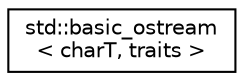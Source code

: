 digraph "Graphical Class Hierarchy"
{
 // LATEX_PDF_SIZE
  edge [fontname="Helvetica",fontsize="10",labelfontname="Helvetica",labelfontsize="10"];
  node [fontname="Helvetica",fontsize="10",shape=record];
  rankdir="LR";
  Node0 [label="std::basic_ostream\l\< charT, traits \>",height=0.2,width=0.4,color="black", fillcolor="white", style="filled",URL="$d8/dcc/namespacestd.html#df/d57/classstd_1_1basic__ostream",tooltip=" "];
}
